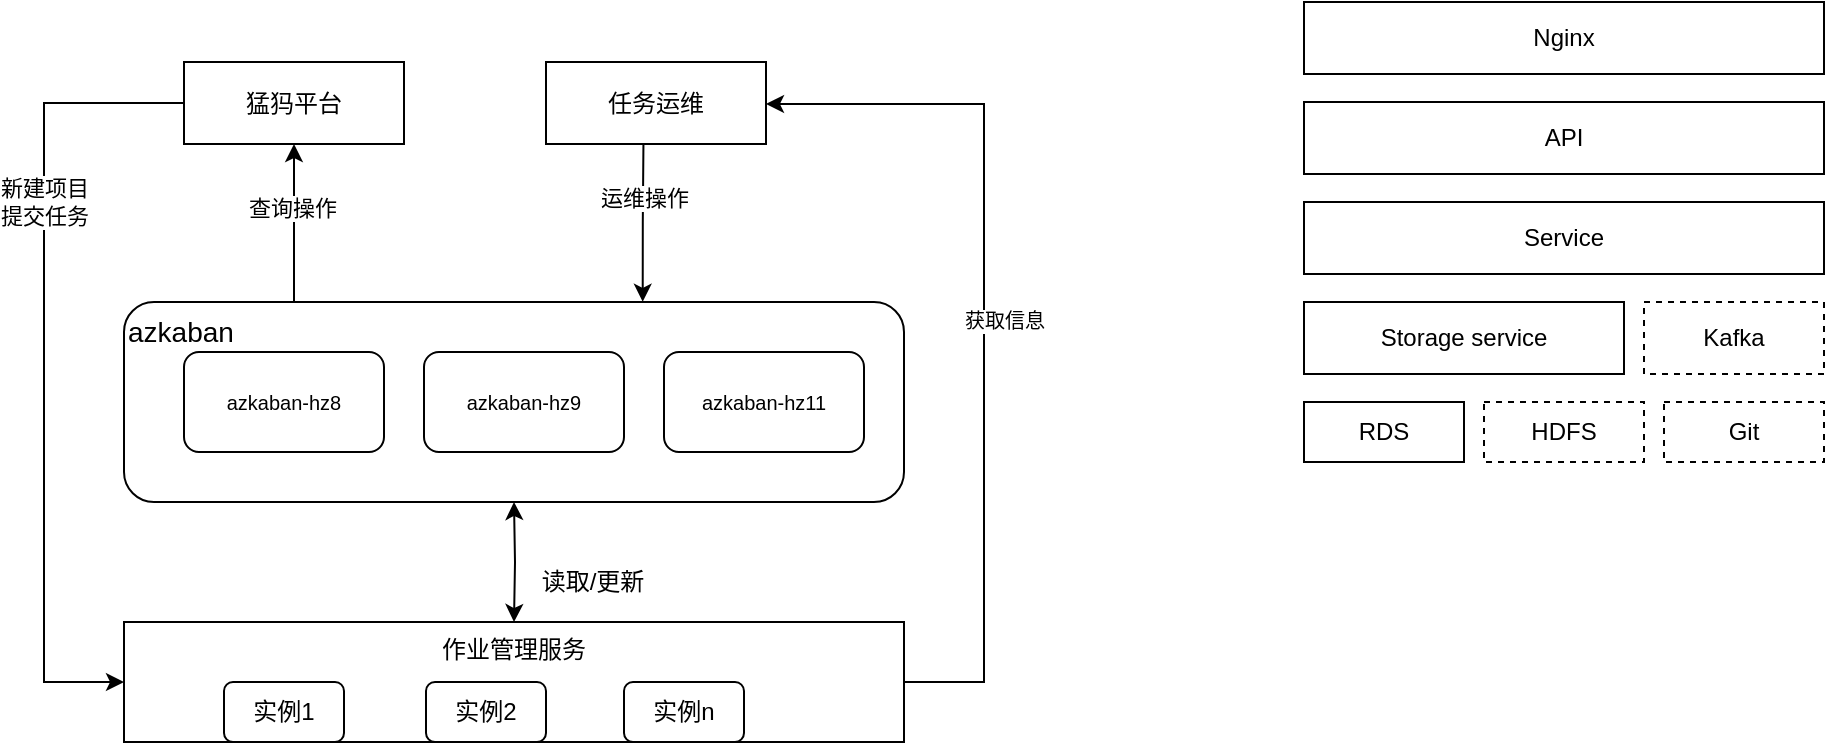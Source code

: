 <mxfile version="14.9.6" type="github">
  <diagram id="mZfhixNXZOIVuUxZR6Ya" name="第 1 页">
    <mxGraphModel dx="981" dy="608" grid="1" gridSize="10" guides="1" tooltips="1" connect="1" arrows="1" fold="1" page="1" pageScale="1" pageWidth="827" pageHeight="1169" math="0" shadow="0">
      <root>
        <mxCell id="0" />
        <mxCell id="1" parent="0" />
        <mxCell id="lOgmBhLKBQTDchqgfmT8-29" style="edgeStyle=orthogonalEdgeStyle;rounded=0;orthogonalLoop=1;jettySize=auto;html=1;exitX=0.665;exitY=-0.001;exitDx=0;exitDy=0;startArrow=classic;startFill=1;endArrow=none;endFill=0;exitPerimeter=0;entryX=0.443;entryY=0.974;entryDx=0;entryDy=0;entryPerimeter=0;" parent="1" source="lOgmBhLKBQTDchqgfmT8-13" target="lOgmBhLKBQTDchqgfmT8-16" edge="1">
          <mxGeometry relative="1" as="geometry">
            <mxPoint x="439" y="182" as="targetPoint" />
          </mxGeometry>
        </mxCell>
        <mxCell id="lOgmBhLKBQTDchqgfmT8-30" value="运维操作" style="edgeLabel;html=1;align=center;verticalAlign=middle;resizable=0;points=[];" parent="lOgmBhLKBQTDchqgfmT8-29" vertex="1" connectable="0">
          <mxGeometry x="0.303" relative="1" as="geometry">
            <mxPoint as="offset" />
          </mxGeometry>
        </mxCell>
        <mxCell id="lOgmBhLKBQTDchqgfmT8-13" value="&lt;font style=&quot;font-size: 14px&quot;&gt;azkaban&lt;/font&gt;" style="rounded=1;whiteSpace=wrap;html=1;horizontal=1;align=left;verticalAlign=top;" parent="1" vertex="1">
          <mxGeometry x="180" y="300" width="390" height="100" as="geometry" />
        </mxCell>
        <mxCell id="lOgmBhLKBQTDchqgfmT8-2" value="&lt;font style=&quot;font-size: 10px;&quot;&gt;azkaban-hz8&lt;/font&gt;" style="rounded=1;whiteSpace=wrap;html=1;fontSize=10;" parent="1" vertex="1">
          <mxGeometry x="210" y="325" width="100" height="50" as="geometry" />
        </mxCell>
        <mxCell id="lOgmBhLKBQTDchqgfmT8-25" style="edgeStyle=orthogonalEdgeStyle;rounded=0;orthogonalLoop=1;jettySize=auto;html=1;exitX=0;exitY=0.5;exitDx=0;exitDy=0;startArrow=none;startFill=0;endArrow=classic;endFill=1;entryX=0;entryY=0.5;entryDx=0;entryDy=0;" parent="1" source="lOgmBhLKBQTDchqgfmT8-6" edge="1" target="lOgmBhLKBQTDchqgfmT8-14">
          <mxGeometry relative="1" as="geometry">
            <mxPoint x="262" y="300" as="targetPoint" />
            <Array as="points">
              <mxPoint x="140" y="201" />
              <mxPoint x="140" y="490" />
            </Array>
          </mxGeometry>
        </mxCell>
        <mxCell id="lOgmBhLKBQTDchqgfmT8-43" value="&lt;span style=&quot;font-size: 11px&quot;&gt;新建项目&lt;br&gt;提交任务&lt;/span&gt;" style="edgeLabel;html=1;align=center;verticalAlign=middle;resizable=0;points=[];fontSize=10;" parent="lOgmBhLKBQTDchqgfmT8-25" vertex="1" connectable="0">
          <mxGeometry x="-0.178" relative="1" as="geometry">
            <mxPoint y="-45" as="offset" />
          </mxGeometry>
        </mxCell>
        <mxCell id="lOgmBhLKBQTDchqgfmT8-6" value="猛犸平台" style="rounded=0;whiteSpace=wrap;html=1;" parent="1" vertex="1">
          <mxGeometry x="210" y="180" width="110" height="41" as="geometry" />
        </mxCell>
        <mxCell id="lOgmBhLKBQTDchqgfmT8-22" style="edgeStyle=orthogonalEdgeStyle;rounded=0;orthogonalLoop=1;jettySize=auto;html=1;startArrow=classic;startFill=1;endArrow=classic;endFill=1;entryX=0.5;entryY=1;entryDx=0;entryDy=0;" parent="1" target="lOgmBhLKBQTDchqgfmT8-13" edge="1">
          <mxGeometry relative="1" as="geometry">
            <mxPoint x="375" y="460" as="sourcePoint" />
            <mxPoint x="570" y="350" as="targetPoint" />
          </mxGeometry>
        </mxCell>
        <mxCell id="lOgmBhLKBQTDchqgfmT8-48" style="edgeStyle=orthogonalEdgeStyle;rounded=0;orthogonalLoop=1;jettySize=auto;html=1;exitX=1;exitY=0.5;exitDx=0;exitDy=0;entryX=1;entryY=0.5;entryDx=0;entryDy=0;fontSize=10;startArrow=none;startFill=0;endArrow=classic;endFill=1;" parent="1" source="lOgmBhLKBQTDchqgfmT8-14" target="lOgmBhLKBQTDchqgfmT8-16" edge="1">
          <mxGeometry relative="1" as="geometry">
            <Array as="points">
              <mxPoint x="610" y="490" />
              <mxPoint x="610" y="201" />
              <mxPoint x="501" y="201" />
            </Array>
          </mxGeometry>
        </mxCell>
        <mxCell id="lOgmBhLKBQTDchqgfmT8-49" value="获取信息" style="edgeLabel;html=1;align=center;verticalAlign=middle;resizable=0;points=[];fontSize=10;" parent="lOgmBhLKBQTDchqgfmT8-48" vertex="1" connectable="0">
          <mxGeometry x="-0.052" y="3" relative="1" as="geometry">
            <mxPoint x="13" y="-13" as="offset" />
          </mxGeometry>
        </mxCell>
        <mxCell id="lOgmBhLKBQTDchqgfmT8-14" value="作业管理服务" style="rounded=0;whiteSpace=wrap;html=1;horizontal=1;verticalAlign=top;" parent="1" vertex="1">
          <mxGeometry x="180" y="460" width="390" height="60" as="geometry" />
        </mxCell>
        <mxCell id="lOgmBhLKBQTDchqgfmT8-16" value="任务运维" style="rounded=0;whiteSpace=wrap;html=1;" parent="1" vertex="1">
          <mxGeometry x="391" y="180" width="110" height="41" as="geometry" />
        </mxCell>
        <mxCell id="lOgmBhLKBQTDchqgfmT8-27" value="azkaban-hz9" style="rounded=1;whiteSpace=wrap;html=1;fontSize=10;" parent="1" vertex="1">
          <mxGeometry x="330" y="325" width="100" height="50" as="geometry" />
        </mxCell>
        <mxCell id="lOgmBhLKBQTDchqgfmT8-28" value="azkaban-hz11" style="rounded=1;whiteSpace=wrap;html=1;fontSize=10;" parent="1" vertex="1">
          <mxGeometry x="450" y="325" width="100" height="50" as="geometry" />
        </mxCell>
        <mxCell id="lOgmBhLKBQTDchqgfmT8-33" value="Nginx" style="rounded=0;whiteSpace=wrap;html=1;align=center;verticalAlign=middle;" parent="1" vertex="1">
          <mxGeometry x="770" y="150" width="260" height="36" as="geometry" />
        </mxCell>
        <mxCell id="lOgmBhLKBQTDchqgfmT8-35" value="RDS" style="rounded=0;whiteSpace=wrap;html=1;align=center;verticalAlign=middle;" parent="1" vertex="1">
          <mxGeometry x="770" y="350" width="80" height="30" as="geometry" />
        </mxCell>
        <mxCell id="lOgmBhLKBQTDchqgfmT8-39" value="HDFS" style="rounded=0;whiteSpace=wrap;html=1;align=center;verticalAlign=middle;dashed=1;" parent="1" vertex="1">
          <mxGeometry x="860" y="350" width="80" height="30" as="geometry" />
        </mxCell>
        <mxCell id="lOgmBhLKBQTDchqgfmT8-41" value="Git" style="rounded=0;whiteSpace=wrap;html=1;align=center;verticalAlign=middle;dashed=1;" parent="1" vertex="1">
          <mxGeometry x="950" y="350" width="80" height="30" as="geometry" />
        </mxCell>
        <mxCell id="lOgmBhLKBQTDchqgfmT8-45" value="&lt;span style=&quot;font-size: 12px&quot;&gt;读取/更新&lt;/span&gt;" style="text;html=1;align=center;verticalAlign=middle;resizable=0;points=[];autosize=1;strokeColor=none;fontSize=10;" parent="1" vertex="1">
          <mxGeometry x="379" y="430" width="70" height="20" as="geometry" />
        </mxCell>
        <mxCell id="Ga5YGnzKtPfFo_Y4ab4R-1" value="" style="endArrow=classic;html=1;entryX=0.5;entryY=1;entryDx=0;entryDy=0;" edge="1" parent="1" target="lOgmBhLKBQTDchqgfmT8-6">
          <mxGeometry width="50" height="50" relative="1" as="geometry">
            <mxPoint x="265" y="300" as="sourcePoint" />
            <mxPoint x="300" y="250" as="targetPoint" />
          </mxGeometry>
        </mxCell>
        <mxCell id="Ga5YGnzKtPfFo_Y4ab4R-2" value="查询操作" style="edgeLabel;html=1;align=center;verticalAlign=middle;resizable=0;points=[];" vertex="1" connectable="0" parent="Ga5YGnzKtPfFo_Y4ab4R-1">
          <mxGeometry x="0.185" y="1" relative="1" as="geometry">
            <mxPoint as="offset" />
          </mxGeometry>
        </mxCell>
        <mxCell id="Ga5YGnzKtPfFo_Y4ab4R-3" value="实例1" style="rounded=1;whiteSpace=wrap;html=1;verticalAlign=middle;" vertex="1" parent="1">
          <mxGeometry x="230" y="490" width="60" height="30" as="geometry" />
        </mxCell>
        <mxCell id="Ga5YGnzKtPfFo_Y4ab4R-4" value="实例2" style="rounded=1;whiteSpace=wrap;html=1;verticalAlign=middle;" vertex="1" parent="1">
          <mxGeometry x="331" y="490" width="60" height="30" as="geometry" />
        </mxCell>
        <mxCell id="Ga5YGnzKtPfFo_Y4ab4R-5" value="实例n" style="rounded=1;whiteSpace=wrap;html=1;verticalAlign=middle;" vertex="1" parent="1">
          <mxGeometry x="430" y="490" width="60" height="30" as="geometry" />
        </mxCell>
        <mxCell id="Ga5YGnzKtPfFo_Y4ab4R-6" value="API" style="rounded=0;whiteSpace=wrap;html=1;align=center;verticalAlign=middle;" vertex="1" parent="1">
          <mxGeometry x="770" y="200" width="260" height="36" as="geometry" />
        </mxCell>
        <mxCell id="Ga5YGnzKtPfFo_Y4ab4R-7" value="Service" style="rounded=0;whiteSpace=wrap;html=1;align=center;verticalAlign=middle;" vertex="1" parent="1">
          <mxGeometry x="770" y="250" width="260" height="36" as="geometry" />
        </mxCell>
        <mxCell id="Ga5YGnzKtPfFo_Y4ab4R-8" value="Storage service" style="rounded=0;whiteSpace=wrap;html=1;align=center;verticalAlign=middle;" vertex="1" parent="1">
          <mxGeometry x="770" y="300" width="160" height="36" as="geometry" />
        </mxCell>
        <mxCell id="Ga5YGnzKtPfFo_Y4ab4R-9" value="Kafka" style="rounded=0;whiteSpace=wrap;html=1;align=center;verticalAlign=middle;dashed=1;" vertex="1" parent="1">
          <mxGeometry x="940" y="300" width="90" height="36" as="geometry" />
        </mxCell>
      </root>
    </mxGraphModel>
  </diagram>
</mxfile>
